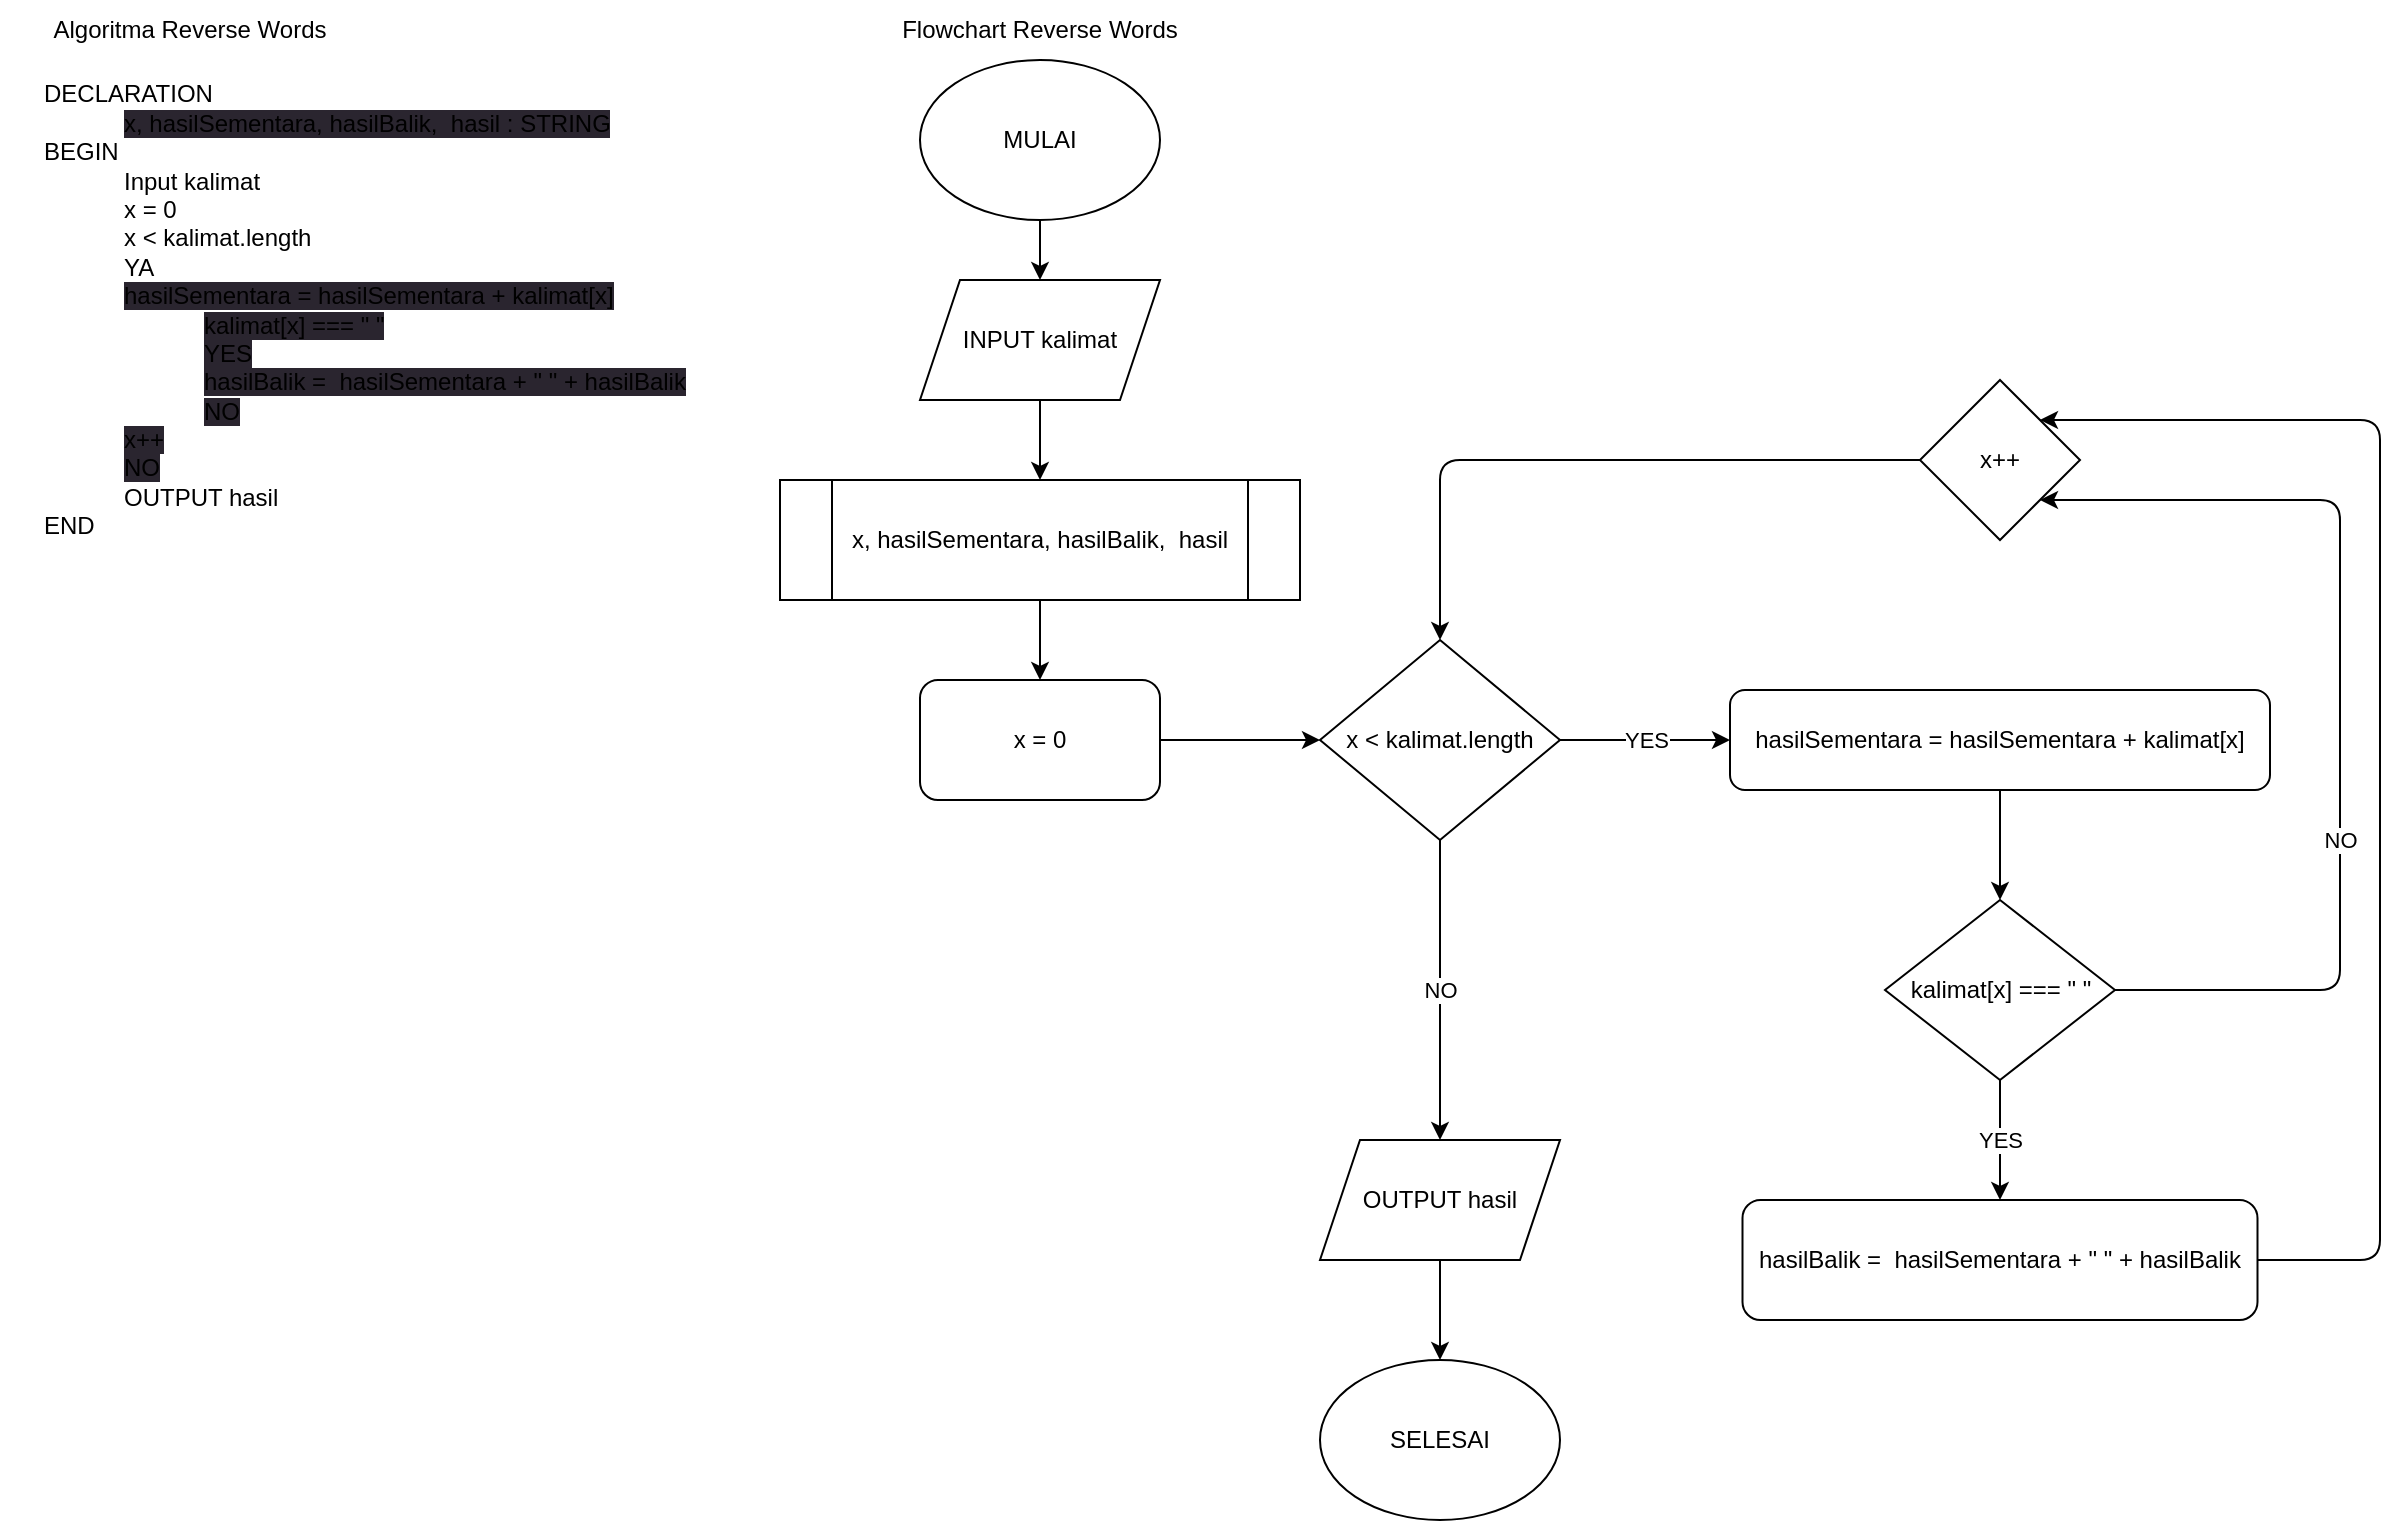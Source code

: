 <mxfile>
    <diagram id="TOa9dGRgS3q6oivgtvVb" name="Reverse Word">
        <mxGraphModel dx="828" dy="584" grid="1" gridSize="10" guides="1" tooltips="1" connect="1" arrows="1" fold="1" page="1" pageScale="1" pageWidth="850" pageHeight="1100" math="0" shadow="0">
            <root>
                <mxCell id="0"/>
                <mxCell id="1" parent="0"/>
                <mxCell id="mn5ISRVCu5geyEbbU5Uc-1" value="Algoritma Reverse Words" style="text;html=1;strokeColor=none;fillColor=none;align=center;verticalAlign=middle;whiteSpace=wrap;rounded=0;" parent="1" vertex="1">
                    <mxGeometry x="20" y="10" width="190" height="30" as="geometry"/>
                </mxCell>
                <mxCell id="mn5ISRVCu5geyEbbU5Uc-2" value="Flowchart Reverse Words" style="text;html=1;strokeColor=none;fillColor=none;align=center;verticalAlign=middle;whiteSpace=wrap;rounded=0;" parent="1" vertex="1">
                    <mxGeometry x="450" y="10" width="180" height="30" as="geometry"/>
                </mxCell>
                <mxCell id="AflCxwvqCKPJ0HM5MbNa-1" style="edgeStyle=orthogonalEdgeStyle;html=1;exitX=0.5;exitY=1;exitDx=0;exitDy=0;entryX=0.5;entryY=0;entryDx=0;entryDy=0;" parent="1" source="mn5ISRVCu5geyEbbU5Uc-3" target="cl-Y1A8NBIrRUsQO1R0S-1" edge="1">
                    <mxGeometry relative="1" as="geometry"/>
                </mxCell>
                <mxCell id="mn5ISRVCu5geyEbbU5Uc-3" value="MULAI" style="ellipse;whiteSpace=wrap;html=1;" parent="1" vertex="1">
                    <mxGeometry x="480" y="40" width="120" height="80" as="geometry"/>
                </mxCell>
                <mxCell id="-0I0YzwHorTpHdCwM2xW-1" value="DECLARATION&lt;br&gt;&lt;blockquote style=&quot;margin: 0 0 0 40px; border: none; padding: 0px;&quot;&gt;&lt;span style=&quot;text-align: center; background-color: rgb(42, 37, 47);&quot;&gt;x, hasilSementara, hasilBalik,&amp;nbsp; hasil : STRING&lt;/span&gt;&lt;br&gt;&lt;/blockquote&gt;&lt;div style=&quot;&quot;&gt;BEGIN&lt;/div&gt;&lt;blockquote style=&quot;margin: 0 0 0 40px; border: none; padding: 0px;&quot;&gt;&lt;div style=&quot;&quot;&gt;Input kalimat&lt;/div&gt;&lt;div style=&quot;&quot;&gt;x = 0&lt;/div&gt;&lt;div style=&quot;&quot;&gt;x &amp;lt; kalimat.length&lt;/div&gt;&lt;div style=&quot;&quot;&gt;YA&lt;/div&gt;&lt;div style=&quot;&quot;&gt;&lt;span style=&quot;background-color: rgb(42, 37, 47); text-align: center;&quot;&gt;hasilSementara = hasilSementara + kalimat[x]&lt;/span&gt;&lt;/div&gt;&lt;/blockquote&gt;&lt;blockquote style=&quot;margin: 0 0 0 40px; border: none; padding: 0px;&quot;&gt;&lt;blockquote style=&quot;margin: 0 0 0 40px; border: none; padding: 0px;&quot;&gt;&lt;span style=&quot;text-align: center; background-color: rgb(42, 37, 47);&quot;&gt;kalimat[x] === &quot; &quot;&lt;/span&gt;&lt;/blockquote&gt;&lt;blockquote style=&quot;margin: 0 0 0 40px; border: none; padding: 0px;&quot;&gt;&lt;span style=&quot;text-align: center; background-color: rgb(42, 37, 47);&quot;&gt;YES&lt;/span&gt;&lt;/blockquote&gt;&lt;blockquote style=&quot;margin: 0 0 0 40px; border: none; padding: 0px;&quot;&gt;&lt;span style=&quot;text-align: center; background-color: rgb(42, 37, 47);&quot;&gt;hasilBalik =&amp;nbsp; hasilSementara + &quot; &quot; + hasilBalik&lt;/span&gt;&lt;/blockquote&gt;&lt;blockquote style=&quot;margin: 0 0 0 40px; border: none; padding: 0px;&quot;&gt;&lt;span style=&quot;background-color: rgb(42, 37, 47); text-align: center;&quot;&gt;NO&lt;/span&gt;&lt;/blockquote&gt;&lt;/blockquote&gt;&lt;blockquote style=&quot;margin: 0 0 0 40px; border: none; padding: 0px;&quot;&gt;&lt;div style=&quot;&quot;&gt;&lt;span style=&quot;text-align: center; background-color: rgb(42, 37, 47);&quot;&gt;x++&lt;/span&gt;&lt;br&gt;&lt;/div&gt;&lt;div style=&quot;&quot;&gt;&lt;span style=&quot;text-align: center; background-color: rgb(42, 37, 47);&quot;&gt;NO&lt;/span&gt;&lt;/div&gt;&lt;div style=&quot;&quot;&gt;OUTPUT hasil&lt;/div&gt;&lt;/blockquote&gt;&lt;div style=&quot;&quot;&gt;END&lt;/div&gt;" style="text;html=1;strokeColor=none;fillColor=none;align=left;verticalAlign=middle;whiteSpace=wrap;rounded=0;" parent="1" vertex="1">
                    <mxGeometry x="40" y="60" width="350" height="210" as="geometry"/>
                </mxCell>
                <mxCell id="AflCxwvqCKPJ0HM5MbNa-2" style="edgeStyle=orthogonalEdgeStyle;html=1;exitX=0.5;exitY=1;exitDx=0;exitDy=0;entryX=0.5;entryY=0;entryDx=0;entryDy=0;" parent="1" source="cl-Y1A8NBIrRUsQO1R0S-1" target="IOEyGF7-edWlU2-P7k1L-1" edge="1">
                    <mxGeometry relative="1" as="geometry"/>
                </mxCell>
                <mxCell id="cl-Y1A8NBIrRUsQO1R0S-1" value="INPUT kalimat" style="shape=parallelogram;perimeter=parallelogramPerimeter;whiteSpace=wrap;html=1;fixedSize=1;" parent="1" vertex="1">
                    <mxGeometry x="480" y="150" width="120" height="60" as="geometry"/>
                </mxCell>
                <mxCell id="AflCxwvqCKPJ0HM5MbNa-3" style="edgeStyle=orthogonalEdgeStyle;html=1;exitX=0.5;exitY=1;exitDx=0;exitDy=0;entryX=0.5;entryY=0;entryDx=0;entryDy=0;" parent="1" source="IOEyGF7-edWlU2-P7k1L-1" target="w-ikL7d5dDzKuc4HOOG7-1" edge="1">
                    <mxGeometry relative="1" as="geometry"/>
                </mxCell>
                <mxCell id="IOEyGF7-edWlU2-P7k1L-1" value="x, hasilSementara, hasilBalik,&amp;nbsp; hasil" style="shape=process;whiteSpace=wrap;html=1;backgroundOutline=1;" parent="1" vertex="1">
                    <mxGeometry x="410" y="250" width="260" height="60" as="geometry"/>
                </mxCell>
                <mxCell id="AflCxwvqCKPJ0HM5MbNa-4" style="edgeStyle=orthogonalEdgeStyle;html=1;exitX=1;exitY=0.5;exitDx=0;exitDy=0;" parent="1" source="w-ikL7d5dDzKuc4HOOG7-1" target="K2vbc0XZ2xNgq08fW5TS-1" edge="1">
                    <mxGeometry relative="1" as="geometry"/>
                </mxCell>
                <mxCell id="w-ikL7d5dDzKuc4HOOG7-1" value="x = 0" style="rounded=1;whiteSpace=wrap;html=1;" parent="1" vertex="1">
                    <mxGeometry x="480" y="350" width="120" height="60" as="geometry"/>
                </mxCell>
                <mxCell id="AflCxwvqCKPJ0HM5MbNa-5" value="YES" style="edgeStyle=orthogonalEdgeStyle;html=1;exitX=1;exitY=0.5;exitDx=0;exitDy=0;entryX=0;entryY=0.5;entryDx=0;entryDy=0;" parent="1" source="K2vbc0XZ2xNgq08fW5TS-1" target="SfJc1Xx6iMzCgwxd0jd0-1" edge="1">
                    <mxGeometry relative="1" as="geometry"/>
                </mxCell>
                <mxCell id="AflCxwvqCKPJ0HM5MbNa-15" value="NO" style="edgeStyle=orthogonalEdgeStyle;html=1;exitX=0.5;exitY=1;exitDx=0;exitDy=0;" parent="1" source="K2vbc0XZ2xNgq08fW5TS-1" target="gjIxu78gxMysUy-gzZGy-1" edge="1">
                    <mxGeometry relative="1" as="geometry"/>
                </mxCell>
                <mxCell id="K2vbc0XZ2xNgq08fW5TS-1" value="x &amp;lt; kalimat.length" style="rhombus;whiteSpace=wrap;html=1;" parent="1" vertex="1">
                    <mxGeometry x="680" y="330" width="120" height="100" as="geometry"/>
                </mxCell>
                <mxCell id="AflCxwvqCKPJ0HM5MbNa-8" style="edgeStyle=orthogonalEdgeStyle;html=1;exitX=0.5;exitY=1;exitDx=0;exitDy=0;entryX=0.5;entryY=0;entryDx=0;entryDy=0;" parent="1" source="SfJc1Xx6iMzCgwxd0jd0-1" target="GNL9vD-zBOAwxc5CWTjA-1" edge="1">
                    <mxGeometry relative="1" as="geometry"/>
                </mxCell>
                <mxCell id="SfJc1Xx6iMzCgwxd0jd0-1" value="hasilSementara = hasilSementara + kalimat[x]" style="rounded=1;whiteSpace=wrap;html=1;" parent="1" vertex="1">
                    <mxGeometry x="885" y="355" width="270" height="50" as="geometry"/>
                </mxCell>
                <mxCell id="AflCxwvqCKPJ0HM5MbNa-7" style="edgeStyle=orthogonalEdgeStyle;html=1;exitX=0;exitY=0.5;exitDx=0;exitDy=0;entryX=0.5;entryY=0;entryDx=0;entryDy=0;" parent="1" source="mBk5if2H7b5phsJex6nb-1" target="K2vbc0XZ2xNgq08fW5TS-1" edge="1">
                    <mxGeometry relative="1" as="geometry"/>
                </mxCell>
                <mxCell id="mBk5if2H7b5phsJex6nb-1" value="x++" style="rhombus;whiteSpace=wrap;html=1;" parent="1" vertex="1">
                    <mxGeometry x="980" y="200" width="80" height="80" as="geometry"/>
                </mxCell>
                <mxCell id="AflCxwvqCKPJ0HM5MbNa-14" style="edgeStyle=orthogonalEdgeStyle;html=1;exitX=0.5;exitY=1;exitDx=0;exitDy=0;entryX=0.5;entryY=0;entryDx=0;entryDy=0;" parent="1" source="gjIxu78gxMysUy-gzZGy-1" target="kKy7rGcac8bnwicBm4Xo-1" edge="1">
                    <mxGeometry relative="1" as="geometry"/>
                </mxCell>
                <mxCell id="gjIxu78gxMysUy-gzZGy-1" value="OUTPUT hasil" style="shape=parallelogram;perimeter=parallelogramPerimeter;whiteSpace=wrap;html=1;fixedSize=1;" parent="1" vertex="1">
                    <mxGeometry x="680" y="580" width="120" height="60" as="geometry"/>
                </mxCell>
                <mxCell id="kKy7rGcac8bnwicBm4Xo-1" value="SELESAI" style="ellipse;whiteSpace=wrap;html=1;" parent="1" vertex="1">
                    <mxGeometry x="680" y="690" width="120" height="80" as="geometry"/>
                </mxCell>
                <mxCell id="AflCxwvqCKPJ0HM5MbNa-9" value="NO" style="edgeStyle=orthogonalEdgeStyle;html=1;exitX=1;exitY=0.5;exitDx=0;exitDy=0;entryX=1;entryY=1;entryDx=0;entryDy=0;" parent="1" source="GNL9vD-zBOAwxc5CWTjA-1" target="mBk5if2H7b5phsJex6nb-1" edge="1">
                    <mxGeometry x="-0.261" relative="1" as="geometry">
                        <Array as="points">
                            <mxPoint x="1190" y="505"/>
                            <mxPoint x="1190" y="260"/>
                        </Array>
                        <mxPoint as="offset"/>
                        <mxPoint x="1000" y="140" as="targetPoint"/>
                    </mxGeometry>
                </mxCell>
                <mxCell id="AflCxwvqCKPJ0HM5MbNa-10" value="YES" style="edgeStyle=orthogonalEdgeStyle;html=1;exitX=0.5;exitY=1;exitDx=0;exitDy=0;entryX=0.5;entryY=0;entryDx=0;entryDy=0;" parent="1" source="GNL9vD-zBOAwxc5CWTjA-1" target="-zZbJ-iKOHSCDKgz5612-1" edge="1">
                    <mxGeometry relative="1" as="geometry"/>
                </mxCell>
                <mxCell id="GNL9vD-zBOAwxc5CWTjA-1" value="kalimat[x] === &quot; &quot;" style="rhombus;whiteSpace=wrap;html=1;" parent="1" vertex="1">
                    <mxGeometry x="962.5" y="460" width="115" height="90" as="geometry"/>
                </mxCell>
                <mxCell id="2indMRAemNo2F0CGivbH-4" style="edgeStyle=orthogonalEdgeStyle;html=1;exitX=1;exitY=0.5;exitDx=0;exitDy=0;entryX=1;entryY=0;entryDx=0;entryDy=0;" edge="1" parent="1" source="-zZbJ-iKOHSCDKgz5612-1" target="mBk5if2H7b5phsJex6nb-1">
                    <mxGeometry relative="1" as="geometry">
                        <mxPoint x="1010" y="180" as="targetPoint"/>
                        <Array as="points">
                            <mxPoint x="1210" y="640"/>
                            <mxPoint x="1210" y="220"/>
                        </Array>
                    </mxGeometry>
                </mxCell>
                <mxCell id="-zZbJ-iKOHSCDKgz5612-1" value="hasilBalik =&amp;nbsp; hasilSementara + &quot; &quot; + hasilBalik" style="rounded=1;whiteSpace=wrap;html=1;" parent="1" vertex="1">
                    <mxGeometry x="891.25" y="610" width="257.5" height="60" as="geometry"/>
                </mxCell>
            </root>
        </mxGraphModel>
    </diagram>
    <diagram id="17cCc5vBiV0tzk2q5nA-" name="Deteksi Palindrom">
        <mxGraphModel dx="779" dy="549" grid="1" gridSize="10" guides="1" tooltips="1" connect="1" arrows="1" fold="1" page="1" pageScale="1" pageWidth="850" pageHeight="1100" math="0" shadow="0">
            <root>
                <mxCell id="0"/>
                <mxCell id="1" parent="0"/>
                <mxCell id="2" value="Algroritma&amp;nbsp;Deteksi Palindrom" style="text;html=1;strokeColor=none;fillColor=none;align=center;verticalAlign=middle;whiteSpace=wrap;rounded=0;" parent="1" vertex="1">
                    <mxGeometry x="60" y="10" width="190" height="30" as="geometry"/>
                </mxCell>
                <mxCell id="3" value="Flowchart&amp;nbsp;Deteksi Palindrom" style="text;html=1;strokeColor=none;fillColor=none;align=center;verticalAlign=middle;whiteSpace=wrap;rounded=0;" parent="1" vertex="1">
                    <mxGeometry x="420" y="10" width="170" height="30" as="geometry"/>
                </mxCell>
                <mxCell id="e9ms3BFo2xDsO8eh85wC-27" style="edgeStyle=none;html=1;exitX=0.5;exitY=1;exitDx=0;exitDy=0;entryX=0.5;entryY=0;entryDx=0;entryDy=0;" parent="1" source="e9ms3BFo2xDsO8eh85wC-3" target="e9ms3BFo2xDsO8eh85wC-5" edge="1">
                    <mxGeometry relative="1" as="geometry"/>
                </mxCell>
                <mxCell id="e9ms3BFo2xDsO8eh85wC-3" value="MULAI" style="ellipse;whiteSpace=wrap;html=1;" parent="1" vertex="1">
                    <mxGeometry x="440" y="50" width="120" height="80" as="geometry"/>
                </mxCell>
                <mxCell id="e9ms3BFo2xDsO8eh85wC-4" value="SELESAI" style="ellipse;whiteSpace=wrap;html=1;" parent="1" vertex="1">
                    <mxGeometry x="610" y="780" width="120" height="80" as="geometry"/>
                </mxCell>
                <mxCell id="h2Oezem-vP7XTuUyBL3o-4" style="edgeStyle=orthogonalEdgeStyle;html=1;exitX=0.5;exitY=1;exitDx=0;exitDy=0;entryX=0.5;entryY=0;entryDx=0;entryDy=0;" parent="1" source="e9ms3BFo2xDsO8eh85wC-5" target="USECBpZR4vGpv3-ozfEs-3" edge="1">
                    <mxGeometry relative="1" as="geometry"/>
                </mxCell>
                <mxCell id="e9ms3BFo2xDsO8eh85wC-5" value="INPUT text" style="shape=parallelogram;perimeter=parallelogramPerimeter;whiteSpace=wrap;html=1;fixedSize=1;" parent="1" vertex="1">
                    <mxGeometry x="440" y="160" width="120" height="60" as="geometry"/>
                </mxCell>
                <mxCell id="h2Oezem-vP7XTuUyBL3o-6" style="edgeStyle=orthogonalEdgeStyle;html=1;exitX=1;exitY=0.5;exitDx=0;exitDy=0;" parent="1" source="e9ms3BFo2xDsO8eh85wC-7" target="e9ms3BFo2xDsO8eh85wC-8" edge="1">
                    <mxGeometry relative="1" as="geometry"/>
                </mxCell>
                <mxCell id="e9ms3BFo2xDsO8eh85wC-7" value="x = text.length - 1" style="rounded=1;whiteSpace=wrap;html=1;" parent="1" vertex="1">
                    <mxGeometry x="440" y="340" width="120" height="60" as="geometry"/>
                </mxCell>
                <mxCell id="h2Oezem-vP7XTuUyBL3o-7" value="YES" style="edgeStyle=orthogonalEdgeStyle;html=1;exitX=1;exitY=0.5;exitDx=0;exitDy=0;entryX=0;entryY=0.5;entryDx=0;entryDy=0;" parent="1" source="e9ms3BFo2xDsO8eh85wC-8" target="e9ms3BFo2xDsO8eh85wC-9" edge="1">
                    <mxGeometry relative="1" as="geometry"/>
                </mxCell>
                <mxCell id="h2Oezem-vP7XTuUyBL3o-11" value="NO" style="edgeStyle=orthogonalEdgeStyle;html=1;exitX=0.5;exitY=1;exitDx=0;exitDy=0;entryX=0.5;entryY=0;entryDx=0;entryDy=0;" parent="1" source="e9ms3BFo2xDsO8eh85wC-8" target="e9ms3BFo2xDsO8eh85wC-30" edge="1">
                    <mxGeometry relative="1" as="geometry"/>
                </mxCell>
                <mxCell id="e9ms3BFo2xDsO8eh85wC-8" value="x &amp;gt;= 0" style="rhombus;whiteSpace=wrap;html=1;" parent="1" vertex="1">
                    <mxGeometry x="620" y="330" width="80" height="80" as="geometry"/>
                </mxCell>
                <mxCell id="h2Oezem-vP7XTuUyBL3o-8" style="edgeStyle=orthogonalEdgeStyle;html=1;exitX=0.5;exitY=0;exitDx=0;exitDy=0;entryX=0.5;entryY=1;entryDx=0;entryDy=0;" parent="1" source="e9ms3BFo2xDsO8eh85wC-9" target="e9ms3BFo2xDsO8eh85wC-10" edge="1">
                    <mxGeometry relative="1" as="geometry">
                        <mxPoint x="879.5" y="300" as="targetPoint"/>
                    </mxGeometry>
                </mxCell>
                <mxCell id="e9ms3BFo2xDsO8eh85wC-9" value="hasilPembalik = hasilPembalik&amp;nbsp;+ text[x]" style="rounded=1;whiteSpace=wrap;html=1;" parent="1" vertex="1">
                    <mxGeometry x="760" y="340" width="260" height="60" as="geometry"/>
                </mxCell>
                <mxCell id="h2Oezem-vP7XTuUyBL3o-9" style="edgeStyle=orthogonalEdgeStyle;html=1;exitX=0;exitY=0.5;exitDx=0;exitDy=0;entryX=0.5;entryY=0;entryDx=0;entryDy=0;" parent="1" source="e9ms3BFo2xDsO8eh85wC-10" target="e9ms3BFo2xDsO8eh85wC-8" edge="1">
                    <mxGeometry relative="1" as="geometry"/>
                </mxCell>
                <mxCell id="e9ms3BFo2xDsO8eh85wC-10" value="x = x - 1" style="rounded=1;whiteSpace=wrap;html=1;" parent="1" vertex="1">
                    <mxGeometry x="830" y="230" width="120" height="60" as="geometry"/>
                </mxCell>
                <mxCell id="h2Oezem-vP7XTuUyBL3o-12" value="YES" style="edgeStyle=orthogonalEdgeStyle;html=1;exitX=0;exitY=0.5;exitDx=0;exitDy=0;entryX=0.5;entryY=0;entryDx=0;entryDy=0;" parent="1" source="e9ms3BFo2xDsO8eh85wC-30" target="e9ms3BFo2xDsO8eh85wC-33" edge="1">
                    <mxGeometry relative="1" as="geometry">
                        <mxPoint as="offset"/>
                    </mxGeometry>
                </mxCell>
                <mxCell id="h2Oezem-vP7XTuUyBL3o-13" value="NO" style="edgeStyle=orthogonalEdgeStyle;html=1;exitX=1;exitY=0.5;exitDx=0;exitDy=0;entryX=0.5;entryY=0;entryDx=0;entryDy=0;" parent="1" source="e9ms3BFo2xDsO8eh85wC-30" target="e9ms3BFo2xDsO8eh85wC-34" edge="1">
                    <mxGeometry relative="1" as="geometry"/>
                </mxCell>
                <mxCell id="e9ms3BFo2xDsO8eh85wC-30" value="hasilPembalik === text" style="rhombus;whiteSpace=wrap;html=1;" parent="1" vertex="1">
                    <mxGeometry x="585" y="460" width="150" height="85" as="geometry"/>
                </mxCell>
                <mxCell id="h2Oezem-vP7XTuUyBL3o-15" style="edgeStyle=orthogonalEdgeStyle;html=1;exitX=0.5;exitY=1;exitDx=0;exitDy=0;entryX=0.25;entryY=0;entryDx=0;entryDy=0;" parent="1" source="e9ms3BFo2xDsO8eh85wC-33" target="h2Oezem-vP7XTuUyBL3o-10" edge="1">
                    <mxGeometry relative="1" as="geometry"/>
                </mxCell>
                <mxCell id="e9ms3BFo2xDsO8eh85wC-33" value="palindrom" style="rounded=1;whiteSpace=wrap;html=1;" parent="1" vertex="1">
                    <mxGeometry x="510" y="590" width="120" height="30" as="geometry"/>
                </mxCell>
                <mxCell id="h2Oezem-vP7XTuUyBL3o-14" style="edgeStyle=orthogonalEdgeStyle;html=1;exitX=0.5;exitY=1;exitDx=0;exitDy=0;entryX=0.75;entryY=0;entryDx=0;entryDy=0;" parent="1" source="e9ms3BFo2xDsO8eh85wC-34" target="h2Oezem-vP7XTuUyBL3o-10" edge="1">
                    <mxGeometry relative="1" as="geometry"/>
                </mxCell>
                <mxCell id="e9ms3BFo2xDsO8eh85wC-34" value="bukan palindrom" style="rounded=1;whiteSpace=wrap;html=1;" parent="1" vertex="1">
                    <mxGeometry x="690" y="600" width="150" height="30" as="geometry"/>
                </mxCell>
                <mxCell id="e9ms3BFo2xDsO8eh85wC-44" value="DECLARATION&lt;br&gt;&lt;blockquote style=&quot;margin: 0 0 0 40px; border: none; padding: 0px;&quot;&gt;text,hasilpembalik, hasil : STRING&lt;/blockquote&gt;BEGIN&lt;br&gt;&lt;blockquote style=&quot;margin: 0 0 0 40px; border: none; padding: 0px;&quot;&gt;INPUT text&lt;br&gt;x = text.length - 1&lt;br&gt;x &amp;gt;= 0&lt;br&gt;YES&lt;br&gt;hasilPembalik = hasilPembalik + text[x]&lt;br&gt;x = x - 1&lt;br&gt;NO&lt;br&gt;hasilPembalik === text&lt;br&gt;YES&lt;br&gt;palindrom&lt;br&gt;NO&lt;br&gt;bukan palindrom&lt;/blockquote&gt;&lt;blockquote style=&quot;margin: 0 0 0 40px; border: none; padding: 0px;&quot;&gt;OUTPUT hasil&lt;/blockquote&gt;END" style="text;html=1;strokeColor=none;fillColor=none;align=left;verticalAlign=middle;whiteSpace=wrap;rounded=0;" parent="1" vertex="1">
                    <mxGeometry x="60" y="50" width="290" height="250" as="geometry"/>
                </mxCell>
                <mxCell id="h2Oezem-vP7XTuUyBL3o-5" style="edgeStyle=orthogonalEdgeStyle;html=1;exitX=0.5;exitY=1;exitDx=0;exitDy=0;entryX=0.5;entryY=0;entryDx=0;entryDy=0;" parent="1" source="USECBpZR4vGpv3-ozfEs-3" target="e9ms3BFo2xDsO8eh85wC-7" edge="1">
                    <mxGeometry relative="1" as="geometry"/>
                </mxCell>
                <mxCell id="USECBpZR4vGpv3-ozfEs-3" value="x, hasilPembalik, hasil" style="shape=process;whiteSpace=wrap;html=1;backgroundOutline=1;" parent="1" vertex="1">
                    <mxGeometry x="415" y="250" width="170" height="60" as="geometry"/>
                </mxCell>
                <mxCell id="h2Oezem-vP7XTuUyBL3o-16" style="edgeStyle=orthogonalEdgeStyle;html=1;exitX=0.5;exitY=1;exitDx=0;exitDy=0;entryX=0.5;entryY=0;entryDx=0;entryDy=0;" parent="1" source="h2Oezem-vP7XTuUyBL3o-10" target="e9ms3BFo2xDsO8eh85wC-4" edge="1">
                    <mxGeometry relative="1" as="geometry"/>
                </mxCell>
                <mxCell id="h2Oezem-vP7XTuUyBL3o-10" value="OUTPUT hasil" style="rounded=1;whiteSpace=wrap;html=1;" parent="1" vertex="1">
                    <mxGeometry x="610" y="680" width="120" height="60" as="geometry"/>
                </mxCell>
            </root>
        </mxGraphModel>
    </diagram>
</mxfile>